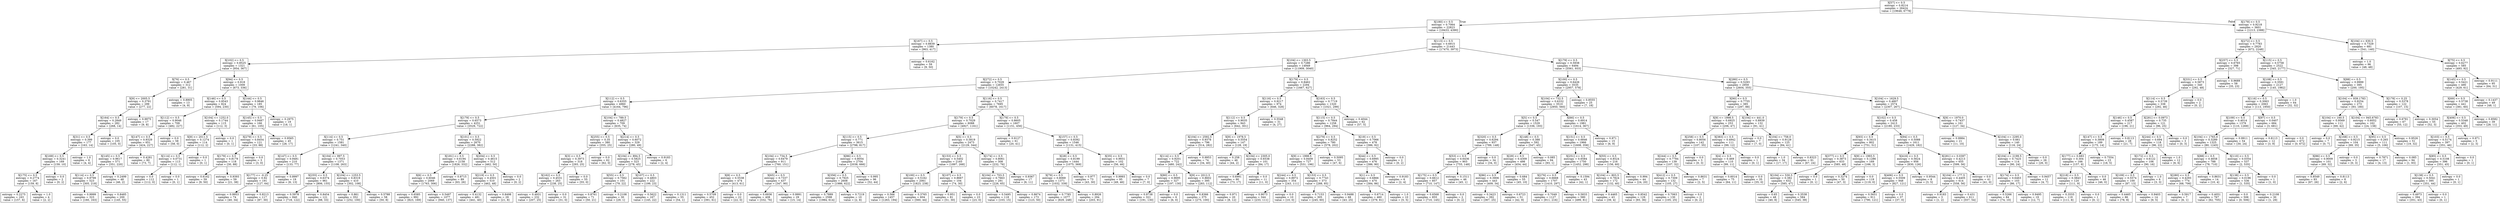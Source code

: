 digraph Tree {
node [shape=box] ;
0 [label="X[57] <= 0.5\nentropy = 0.8214\nsamples = 26424\nvalue = [19646, 6778]"] ;
1 [label="X[180] <= 0.5\nentropy = 0.7064\nsamples = 22823\nvalue = [18433, 4390]"] ;
0 -> 1 [labeldistance=2.5, labelangle=45, headlabel="True"] ;
2 [label="X[167] <= 0.5\nentropy = 0.8839\nsamples = 1380\nvalue = [963, 417]"] ;
1 -> 2 ;
3 [label="X[102] <= 0.5\nentropy = 0.8525\nsamples = 1321\nvalue = [954, 367]"] ;
2 -> 3 ;
4 [label="X[76] <= 0.5\nentropy = 0.467\nsamples = 312\nvalue = [281, 31]"] ;
3 -> 4 ;
5 [label="X[9] <= 2005.5\nentropy = 0.3791\nsamples = 299\nvalue = [277, 22]"] ;
4 -> 5 ;
6 [label="X[164] <= 0.5\nentropy = 0.2849\nsamples = 282\nvalue = [268, 14]"] ;
5 -> 6 ;
7 [label="X[31] <= 0.5\nentropy = 0.399\nsamples = 177\nvalue = [163, 14]"] ;
6 -> 7 ;
8 [label="X[169] <= 0.5\nentropy = 0.3241\nsamples = 169\nvalue = [159, 10]"] ;
7 -> 8 ;
9 [label="X[175] <= 0.5\nentropy = 0.2774\nsamples = 167\nvalue = [159, 8]"] ;
8 -> 9 ;
10 [label="entropy = 0.2275\nsamples = 163\nvalue = [157, 6]"] ;
9 -> 10 ;
11 [label="entropy = 1.0\nsamples = 4\nvalue = [2, 2]"] ;
9 -> 11 ;
12 [label="entropy = 0.0\nsamples = 2\nvalue = [0, 2]"] ;
8 -> 12 ;
13 [label="entropy = 1.0\nsamples = 8\nvalue = [4, 4]"] ;
7 -> 13 ;
14 [label="entropy = 0.0\nsamples = 105\nvalue = [105, 0]"] ;
6 -> 14 ;
15 [label="entropy = 0.9975\nsamples = 17\nvalue = [9, 8]"] ;
5 -> 15 ;
16 [label="entropy = 0.8905\nsamples = 13\nvalue = [4, 9]"] ;
4 -> 16 ;
17 [label="X[94] <= 0.5\nentropy = 0.918\nsamples = 1009\nvalue = [673, 336]"] ;
3 -> 17 ;
18 [label="X[146] <= 0.5\nentropy = 0.8543\nsamples = 824\nvalue = [594, 230]"] ;
17 -> 18 ;
19 [label="X[112] <= 0.5\nentropy = 0.9046\nsamples = 709\nvalue = [482, 227]"] ;
18 -> 19 ;
20 [label="X[147] <= 0.5\nentropy = 0.9329\nsamples = 651\nvalue = [424, 227]"] ;
19 -> 20 ;
21 [label="X[145] <= 0.5\nentropy = 0.9617\nsamples = 571\nvalue = [351, 220]"] ;
20 -> 21 ;
22 [label="X[114] <= 0.5\nentropy = 0.9799\nsamples = 523\nvalue = [305, 218]"] ;
21 -> 22 ;
23 [label="entropy = 0.9999\nsamples = 323\nvalue = [160, 163]"] ;
22 -> 23 ;
24 [label="entropy = 0.8485\nsamples = 200\nvalue = [145, 55]"] ;
22 -> 24 ;
25 [label="entropy = 0.2499\nsamples = 48\nvalue = [46, 2]"] ;
21 -> 25 ;
26 [label="entropy = 0.4281\nsamples = 80\nvalue = [73, 7]"] ;
20 -> 26 ;
27 [label="entropy = 0.0\nsamples = 58\nvalue = [58, 0]"] ;
19 -> 27 ;
28 [label="X[104] <= 1252.0\nentropy = 0.1744\nsamples = 115\nvalue = [112, 3]"] ;
18 -> 28 ;
29 [label="X[9] <= 2011.5\nentropy = 0.1274\nsamples = 114\nvalue = [112, 2]"] ;
28 -> 29 ;
30 [label="X[114] <= 0.5\nentropy = 0.0731\nsamples = 113\nvalue = [112, 1]"] ;
29 -> 30 ;
31 [label="entropy = 0.0\nsamples = 112\nvalue = [112, 0]"] ;
30 -> 31 ;
32 [label="entropy = 0.0\nsamples = 1\nvalue = [0, 1]"] ;
30 -> 32 ;
33 [label="entropy = 0.0\nsamples = 1\nvalue = [0, 1]"] ;
29 -> 33 ;
34 [label="entropy = 0.0\nsamples = 1\nvalue = [0, 1]"] ;
28 -> 34 ;
35 [label="X[144] <= 0.5\nentropy = 0.9846\nsamples = 185\nvalue = [79, 106]"] ;
17 -> 35 ;
36 [label="X[145] <= 0.5\nentropy = 0.9487\nsamples = 166\nvalue = [61, 105]"] ;
35 -> 36 ;
37 [label="X[279] <= 0.5\nentropy = 0.8454\nsamples = 121\nvalue = [33, 88]"] ;
36 -> 37 ;
38 [label="X[179] <= 0.5\nentropy = 0.8179\nsamples = 118\nvalue = [30, 88]"] ;
37 -> 38 ;
39 [label="entropy = 0.6162\nsamples = 59\nvalue = [9, 50]"] ;
38 -> 39 ;
40 [label="entropy = 0.9393\nsamples = 59\nvalue = [21, 38]"] ;
38 -> 40 ;
41 [label="entropy = 0.0\nsamples = 3\nvalue = [3, 0]"] ;
37 -> 41 ;
42 [label="entropy = 0.9565\nsamples = 45\nvalue = [28, 17]"] ;
36 -> 42 ;
43 [label="entropy = 0.2975\nsamples = 19\nvalue = [18, 1]"] ;
35 -> 43 ;
44 [label="entropy = 0.6162\nsamples = 59\nvalue = [9, 50]"] ;
2 -> 44 ;
45 [label="X[113] <= 0.5\nentropy = 0.6915\nsamples = 21443\nvalue = [17470, 3973]"] ;
1 -> 45 ;
46 [label="X[104] <= 1303.5\nentropy = 0.7286\nsamples = 14949\nvalue = [11909, 3040]"] ;
45 -> 46 ;
47 [label="X[272] <= 0.5\nentropy = 0.7029\nsamples = 12655\nvalue = [10242, 2413]"] ;
46 -> 47 ;
48 [label="X[112] <= 0.5\nentropy = 0.6355\nsamples = 4960\nvalue = [4164, 796]"] ;
47 -> 48 ;
49 [label="X[179] <= 0.5\nentropy = 0.6573\nsamples = 4251\nvalue = [3529, 722]"] ;
48 -> 49 ;
50 [label="X[114] <= 0.5\nentropy = 0.751\nsamples = 1581\nvalue = [1241, 340]"] ;
49 -> 50 ;
51 [label="X[147] <= 0.5\nentropy = 0.9481\nsamples = 210\nvalue = [133, 77]"] ;
50 -> 51 ;
52 [label="X[177] <= -0.25\nentropy = 0.92\nsamples = 191\nvalue = [127, 64]"] ;
51 -> 52 ;
53 [label="entropy = 0.9953\nsamples = 74\nvalue = [40, 34]"] ;
52 -> 53 ;
54 [label="entropy = 0.8213\nsamples = 117\nvalue = [87, 30]"] ;
52 -> 54 ;
55 [label="entropy = 0.8997\nsamples = 19\nvalue = [6, 13]"] ;
51 -> 55 ;
56 [label="X[104] <= 997.5\nentropy = 0.7053\nsamples = 1371\nvalue = [1108, 263]"] ;
50 -> 56 ;
57 [label="X[255] <= 0.5\nentropy = 0.6374\nsamples = 961\nvalue = [806, 155]"] ;
56 -> 57 ;
58 [label="entropy = 0.5978\nsamples = 840\nvalue = [718, 122]"] ;
57 -> 58 ;
59 [label="entropy = 0.8454\nsamples = 121\nvalue = [88, 33]"] ;
57 -> 59 ;
60 [label="X[104] <= 1253.5\nentropy = 0.8319\nsamples = 410\nvalue = [302, 108]"] ;
56 -> 60 ;
61 [label="entropy = 0.861\nsamples = 352\nvalue = [252, 100]"] ;
60 -> 61 ;
62 [label="entropy = 0.5788\nsamples = 58\nvalue = [50, 8]"] ;
60 -> 62 ;
63 [label="X[101] <= 0.5\nentropy = 0.5922\nsamples = 2670\nvalue = [2288, 382]"] ;
49 -> 63 ;
64 [label="X[181] <= 0.5\nentropy = 0.6194\nsamples = 2158\nvalue = [1826, 332]"] ;
63 -> 64 ;
65 [label="X[6] <= 0.5\nentropy = 0.6046\nsamples = 2069\nvalue = [1763, 306]"] ;
64 -> 65 ;
66 [label="entropy = 0.6585\nsamples = 992\nvalue = [823, 169]"] ;
65 -> 66 ;
67 [label="entropy = 0.5497\nsamples = 1077\nvalue = [940, 137]"] ;
65 -> 67 ;
68 [label="entropy = 0.8715\nsamples = 89\nvalue = [63, 26]"] ;
64 -> 68 ;
69 [label="X[204] <= 0.5\nentropy = 0.4615\nsamples = 512\nvalue = [462, 50]"] ;
63 -> 69 ;
70 [label="X[219] <= 0.5\nentropy = 0.4501\nsamples = 510\nvalue = [462, 48]"] ;
69 -> 70 ;
71 [label="entropy = 0.4132\nsamples = 481\nvalue = [441, 40]"] ;
70 -> 71 ;
72 [label="entropy = 0.8498\nsamples = 29\nvalue = [21, 8]"] ;
70 -> 72 ;
73 [label="entropy = 0.0\nsamples = 2\nvalue = [0, 2]"] ;
69 -> 73 ;
74 [label="X[104] <= 789.5\nentropy = 0.4827\nsamples = 709\nvalue = [635, 74]"] ;
48 -> 74 ;
75 [label="X[255] <= 0.5\nentropy = 0.35\nsamples = 380\nvalue = [355, 25]"] ;
74 -> 75 ;
76 [label="X[3] <= 0.5\nentropy = 0.3973\nsamples = 318\nvalue = [293, 25]"] ;
75 -> 76 ;
77 [label="X[162] <= 0.5\nentropy = 0.4531\nsamples = 263\nvalue = [238, 25]"] ;
76 -> 77 ;
78 [label="entropy = 0.4931\nsamples = 232\nvalue = [207, 25]"] ;
77 -> 78 ;
79 [label="entropy = 0.0\nsamples = 31\nvalue = [31, 0]"] ;
77 -> 79 ;
80 [label="entropy = 0.0\nsamples = 55\nvalue = [55, 0]"] ;
76 -> 80 ;
81 [label="entropy = 0.0\nsamples = 62\nvalue = [62, 0]"] ;
75 -> 81 ;
82 [label="X[214] <= 0.5\nentropy = 0.6072\nsamples = 329\nvalue = [280, 49]"] ;
74 -> 82 ;
83 [label="X[104] <= 894.5\nentropy = 0.5825\nsamples = 323\nvalue = [278, 45]"] ;
82 -> 83 ;
84 [label="X[55] <= 0.5\nentropy = 0.7562\nsamples = 101\nvalue = [79, 22]"] ;
83 -> 84 ;
85 [label="entropy = 0.8761\nsamples = 71\nvalue = [50, 21]"] ;
84 -> 85 ;
86 [label="entropy = 0.2108\nsamples = 30\nvalue = [29, 1]"] ;
84 -> 86 ;
87 [label="X[107] <= 0.5\nentropy = 0.4803\nsamples = 222\nvalue = [199, 23]"] ;
83 -> 87 ;
88 [label="entropy = 0.5622\nsamples = 167\nvalue = [145, 22]"] ;
87 -> 88 ;
89 [label="entropy = 0.1311\nsamples = 55\nvalue = [54, 1]"] ;
87 -> 89 ;
90 [label="entropy = 0.9183\nsamples = 6\nvalue = [2, 4]"] ;
82 -> 90 ;
91 [label="X[116] <= 0.5\nentropy = 0.7417\nsamples = 7695\nvalue = [6078, 1617]"] ;
47 -> 91 ;
92 [label="X[179] <= 0.5\nentropy = 0.7029\nsamples = 6088\nvalue = [4927, 1161]"] ;
91 -> 92 ;
93 [label="X[115] <= 0.5\nentropy = 0.771\nsamples = 3615\nvalue = [2798, 817]"] ;
92 -> 93 ;
94 [label="X[104] <= 734.5\nentropy = 0.6479\nsamples = 911\nvalue = [760, 151]"] ;
93 -> 94 ;
95 [label="X[8] <= 0.5\nentropy = 0.5538\nsamples = 474\nvalue = [413, 61]"] ;
94 -> 95 ;
96 [label="entropy = 0.5709\nsamples = 452\nvalue = [391, 61]"] ;
95 -> 96 ;
97 [label="entropy = 0.0\nsamples = 22\nvalue = [22, 0]"] ;
95 -> 97 ;
98 [label="X[65] <= 0.5\nentropy = 0.7337\nsamples = 437\nvalue = [347, 90]"] ;
94 -> 98 ;
99 [label="entropy = 0.6936\nsamples = 408\nvalue = [332, 76]"] ;
98 -> 99 ;
100 [label="entropy = 0.9991\nsamples = 29\nvalue = [15, 14]"] ;
98 -> 100 ;
101 [label="X[86] <= 0.5\nentropy = 0.8054\nsamples = 2704\nvalue = [2038, 666]"] ;
93 -> 101 ;
102 [label="X[356] <= 0.5\nentropy = 0.7925\nsamples = 2608\nvalue = [1986, 622]"] ;
101 -> 102 ;
103 [label="entropy = 0.7889\nsamples = 2598\nvalue = [1984, 614]"] ;
102 -> 103 ;
104 [label="entropy = 0.7219\nsamples = 10\nvalue = [2, 8]"] ;
102 -> 104 ;
105 [label="entropy = 0.995\nsamples = 96\nvalue = [52, 44]"] ;
101 -> 105 ;
106 [label="X[5] <= 0.5\nentropy = 0.5819\nsamples = 2473\nvalue = [2129, 344]"] ;
92 -> 106 ;
107 [label="X[153] <= 0.5\nentropy = 0.5402\nsamples = 2165\nvalue = [1897, 268]"] ;
106 -> 107 ;
108 [label="X[100] <= 0.5\nentropy = 0.5162\nsamples = 2061\nvalue = [1823, 238]"] ;
107 -> 108 ;
109 [label="entropy = 0.566\nsamples = 1457\nvalue = [1263, 194]"] ;
108 -> 109 ;
110 [label="entropy = 0.3765\nsamples = 604\nvalue = [560, 44]"] ;
108 -> 110 ;
111 [label="X[107] <= 0.5\nentropy = 0.8667\nsamples = 104\nvalue = [74, 30]"] ;
107 -> 111 ;
112 [label="entropy = 0.951\nsamples = 81\nvalue = [51, 30]"] ;
111 -> 112 ;
113 [label="entropy = 0.0\nsamples = 23\nvalue = [23, 0]"] ;
111 -> 113 ;
114 [label="X[174] <= 0.5\nentropy = 0.8061\nsamples = 308\nvalue = [232, 76]"] ;
106 -> 114 ;
115 [label="X[104] <= 703.5\nentropy = 0.7663\nsamples = 291\nvalue = [226, 65]"] ;
114 -> 115 ;
116 [label="entropy = 0.5495\nsamples = 118\nvalue = [103, 15]"] ;
115 -> 116 ;
117 [label="entropy = 0.8674\nsamples = 173\nvalue = [123, 50]"] ;
115 -> 117 ;
118 [label="entropy = 0.9367\nsamples = 17\nvalue = [6, 11]"] ;
114 -> 118 ;
119 [label="X[179] <= 0.5\nentropy = 0.8605\nsamples = 1607\nvalue = [1151, 456]"] ;
91 -> 119 ;
120 [label="entropy = 0.9127\nsamples = 61\nvalue = [20, 41]"] ;
119 -> 120 ;
121 [label="X[157] <= 0.5\nentropy = 0.8392\nsamples = 1546\nvalue = [1131, 415]"] ;
119 -> 121 ;
122 [label="X[28] <= 0.5\nentropy = 0.8199\nsamples = 1444\nvalue = [1075, 369]"] ;
121 -> 122 ;
123 [label="X[79] <= 0.5\nentropy = 0.8069\nsamples = 1371\nvalue = [1032, 339]"] ;
122 -> 123 ;
124 [label="entropy = 0.7785\nsamples = 1077\nvalue = [829, 248]"] ;
123 -> 124 ;
125 [label="entropy = 0.8926\nsamples = 294\nvalue = [203, 91]"] ;
123 -> 125 ;
126 [label="entropy = 0.977\nsamples = 73\nvalue = [43, 30]"] ;
122 -> 126 ;
127 [label="X[35] <= 0.5\nentropy = 0.9931\nsamples = 102\nvalue = [56, 46]"] ;
121 -> 127 ;
128 [label="entropy = 0.9993\nsamples = 95\nvalue = [49, 46]"] ;
127 -> 128 ;
129 [label="entropy = 0.0\nsamples = 7\nvalue = [7, 0]"] ;
127 -> 129 ;
130 [label="X[179] <= 0.5\nentropy = 0.8462\nsamples = 2294\nvalue = [1667, 627]"] ;
46 -> 130 ;
131 [label="X[116] <= 0.5\nentropy = 0.9217\nsamples = 974\nvalue = [646, 328]"] ;
130 -> 131 ;
132 [label="X[112] <= 0.5\nentropy = 0.9035\nsamples = 943\nvalue = [642, 301]"] ;
131 -> 132 ;
133 [label="X[104] <= 2592.5\nentropy = 0.9378\nsamples = 796\nvalue = [514, 282]"] ;
132 -> 133 ;
134 [label="X[114] <= 0.5\nentropy = 0.9201\nsamples = 722\nvalue = [480, 242]"] ;
133 -> 134 ;
135 [label="X[80] <= 0.5\nentropy = 0.9695\nsamples = 327\nvalue = [197, 130]"] ;
134 -> 135 ;
136 [label="entropy = 0.9738\nsamples = 321\nvalue = [191, 130]"] ;
135 -> 136 ;
137 [label="entropy = 0.0\nsamples = 6\nvalue = [6, 0]"] ;
135 -> 137 ;
138 [label="X[9] <= 2012.5\nentropy = 0.8602\nsamples = 395\nvalue = [283, 112]"] ;
134 -> 138 ;
139 [label="entropy = 0.8366\nsamples = 375\nvalue = [275, 100]"] ;
138 -> 139 ;
140 [label="entropy = 0.971\nsamples = 20\nvalue = [8, 12]"] ;
138 -> 140 ;
141 [label="entropy = 0.9953\nsamples = 74\nvalue = [34, 40]"] ;
133 -> 141 ;
142 [label="X[9] <= 1978.5\nentropy = 0.5554\nsamples = 147\nvalue = [128, 19]"] ;
132 -> 142 ;
143 [label="entropy = 0.258\nsamples = 46\nvalue = [44, 2]"] ;
142 -> 143 ;
144 [label="X[104] <= 2305.0\nentropy = 0.6538\nsamples = 101\nvalue = [84, 17]"] ;
142 -> 144 ;
145 [label="entropy = 0.6991\nsamples = 90\nvalue = [73, 17]"] ;
144 -> 145 ;
146 [label="entropy = 0.0\nsamples = 11\nvalue = [11, 0]"] ;
144 -> 146 ;
147 [label="entropy = 0.5548\nsamples = 31\nvalue = [4, 27]"] ;
131 -> 147 ;
148 [label="X[163] <= 0.5\nentropy = 0.7719\nsamples = 1320\nvalue = [1021, 299]"] ;
130 -> 148 ;
149 [label="X[115] <= 0.5\nentropy = 0.7844\nsamples = 1258\nvalue = [964, 294]"] ;
148 -> 149 ;
150 [label="X[279] <= 0.5\nentropy = 0.8252\nsamples = 780\nvalue = [578, 202]"] ;
149 -> 150 ;
151 [label="X[9] <= 1998.5\nentropy = 0.8409\nsamples = 727\nvalue = [531, 196]"] ;
150 -> 151 ;
152 [label="X[244] <= 0.5\nentropy = 0.8972\nsamples = 354\nvalue = [243, 111]"] ;
151 -> 152 ;
153 [label="entropy = 0.9073\nsamples = 344\nvalue = [233, 111]"] ;
152 -> 153 ;
154 [label="entropy = 0.0\nsamples = 10\nvalue = [10, 0]"] ;
152 -> 154 ;
155 [label="X[153] <= 0.5\nentropy = 0.7743\nsamples = 373\nvalue = [288, 85]"] ;
151 -> 155 ;
156 [label="entropy = 0.7153\nsamples = 305\nvalue = [245, 60]"] ;
155 -> 156 ;
157 [label="entropy = 0.9488\nsamples = 68\nvalue = [43, 25]"] ;
155 -> 157 ;
158 [label="entropy = 0.5095\nsamples = 53\nvalue = [47, 6]"] ;
150 -> 158 ;
159 [label="X[19] <= 0.5\nentropy = 0.7066\nsamples = 478\nvalue = [386, 92]"] ;
149 -> 159 ;
160 [label="X[44] <= 0.5\nentropy = 0.6995\nsamples = 476\nvalue = [386, 90]"] ;
159 -> 160 ;
161 [label="X[1] <= 0.5\nentropy = 0.6866\nsamples = 470\nvalue = [384, 86]"] ;
160 -> 161 ;
162 [label="entropy = 0.6714\nsamples = 460\nvalue = [379, 81]"] ;
161 -> 162 ;
163 [label="entropy = 1.0\nsamples = 10\nvalue = [5, 5]"] ;
161 -> 163 ;
164 [label="entropy = 0.9183\nsamples = 6\nvalue = [2, 4]"] ;
160 -> 164 ;
165 [label="entropy = 0.0\nsamples = 2\nvalue = [0, 2]"] ;
159 -> 165 ;
166 [label="entropy = 0.4044\nsamples = 62\nvalue = [57, 5]"] ;
148 -> 166 ;
167 [label="X[179] <= 0.5\nentropy = 0.5938\nsamples = 6494\nvalue = [5561, 933]"] ;
45 -> 167 ;
168 [label="X[100] <= 0.5\nentropy = 0.6426\nsamples = 3535\nvalue = [2957, 578]"] ;
167 -> 168 ;
169 [label="X[104] <= 732.5\nentropy = 0.6332\nsamples = 3510\nvalue = [2950, 560]"] ;
168 -> 169 ;
170 [label="X[5] <= 0.5\nentropy = 0.547\nsamples = 1529\nvalue = [1336, 193]"] ;
169 -> 170 ;
171 [label="X[320] <= 0.5\nentropy = 0.6294\nsamples = 937\nvalue = [789, 148]"] ;
170 -> 171 ;
172 [label="X[53] <= 0.5\nentropy = 0.6436\nsamples = 903\nvalue = [755, 148]"] ;
171 -> 172 ;
173 [label="X[175] <= 0.5\nentropy = 0.6612\nsamples = 857\nvalue = [710, 147]"] ;
172 -> 173 ;
174 [label="entropy = 0.6568\nsamples = 855\nvalue = [710, 145]"] ;
173 -> 174 ;
175 [label="entropy = 0.0\nsamples = 2\nvalue = [0, 2]"] ;
173 -> 175 ;
176 [label="entropy = 0.1511\nsamples = 46\nvalue = [45, 1]"] ;
172 -> 176 ;
177 [label="entropy = 0.0\nsamples = 34\nvalue = [34, 0]"] ;
171 -> 177 ;
178 [label="X[148] <= 0.5\nentropy = 0.388\nsamples = 592\nvalue = [547, 45]"] ;
170 -> 178 ;
179 [label="X[29] <= 0.5\nentropy = 0.4309\nsamples = 498\nvalue = [454, 44]"] ;
178 -> 179 ;
180 [label="X[86] <= 0.5\nentropy = 0.3906\nsamples = 443\nvalue = [409, 34]"] ;
179 -> 180 ;
181 [label="entropy = 0.3423\nsamples = 392\nvalue = [367, 25]"] ;
180 -> 181 ;
182 [label="entropy = 0.6723\nsamples = 51\nvalue = [42, 9]"] ;
180 -> 182 ;
183 [label="entropy = 0.684\nsamples = 55\nvalue = [45, 10]"] ;
179 -> 183 ;
184 [label="entropy = 0.085\nsamples = 94\nvalue = [93, 1]"] ;
178 -> 184 ;
185 [label="X[66] <= 0.5\nentropy = 0.6914\nsamples = 1981\nvalue = [1614, 367]"] ;
169 -> 185 ;
186 [label="X[151] <= 0.5\nentropy = 0.6846\nsamples = 1966\nvalue = [1608, 358]"] ;
185 -> 186 ;
187 [label="X[251] <= 0.5\nentropy = 0.6584\nsamples = 1750\nvalue = [1452, 298]"] ;
186 -> 187 ;
188 [label="X[276] <= 0.5\nentropy = 0.6668\nsamples = 1707\nvalue = [1410, 297]"] ;
187 -> 188 ;
189 [label="entropy = 0.7049\nsamples = 1127\nvalue = [911, 216]"] ;
188 -> 189 ;
190 [label="entropy = 0.5833\nsamples = 580\nvalue = [499, 81]"] ;
188 -> 190 ;
191 [label="entropy = 0.1594\nsamples = 43\nvalue = [42, 1]"] ;
187 -> 191 ;
192 [label="X[55] <= 0.5\nentropy = 0.8524\nsamples = 216\nvalue = [156, 60]"] ;
186 -> 192 ;
193 [label="X[104] <= 803.5\nentropy = 0.7824\nsamples = 172\nvalue = [132, 40]"] ;
192 -> 193 ;
194 [label="entropy = 0.4465\nsamples = 43\nvalue = [39, 4]"] ;
193 -> 194 ;
195 [label="entropy = 0.8542\nsamples = 129\nvalue = [93, 36]"] ;
193 -> 195 ;
196 [label="entropy = 0.994\nsamples = 44\nvalue = [24, 20]"] ;
192 -> 196 ;
197 [label="entropy = 0.971\nsamples = 15\nvalue = [6, 9]"] ;
185 -> 197 ;
198 [label="entropy = 0.8555\nsamples = 25\nvalue = [7, 18]"] ;
168 -> 198 ;
199 [label="X[280] <= 0.5\nentropy = 0.5293\nsamples = 2959\nvalue = [2604, 355]"] ;
167 -> 199 ;
200 [label="X[90] <= 0.5\nentropy = 0.7755\nsamples = 385\nvalue = [297, 88]"] ;
199 -> 200 ;
201 [label="X[9] <= 1998.5\nentropy = 0.6925\nsamples = 253\nvalue = [206, 47]"] ;
200 -> 201 ;
202 [label="X[258] <= 0.5\nentropy = 0.8056\nsamples = 142\nvalue = [107, 35]"] ;
201 -> 202 ;
203 [label="X[244] <= 0.5\nentropy = 0.7784\nsamples = 139\nvalue = [107, 32]"] ;
202 -> 203 ;
204 [label="X[412] <= 0.5\nentropy = 0.7309\nsamples = 132\nvalue = [105, 27]"] ;
203 -> 204 ;
205 [label="entropy = 0.7063\nsamples = 130\nvalue = [105, 25]"] ;
204 -> 205 ;
206 [label="entropy = 0.0\nsamples = 2\nvalue = [0, 2]"] ;
204 -> 206 ;
207 [label="entropy = 0.8631\nsamples = 7\nvalue = [2, 5]"] ;
203 -> 207 ;
208 [label="entropy = 0.0\nsamples = 3\nvalue = [0, 3]"] ;
202 -> 208 ;
209 [label="X[383] <= 0.5\nentropy = 0.4942\nsamples = 111\nvalue = [99, 12]"] ;
201 -> 209 ;
210 [label="X[4] <= 0.5\nentropy = 0.469\nsamples = 110\nvalue = [99, 11]"] ;
209 -> 210 ;
211 [label="entropy = 0.6014\nsamples = 75\nvalue = [64, 11]"] ;
210 -> 211 ;
212 [label="entropy = 0.0\nsamples = 35\nvalue = [35, 0]"] ;
210 -> 212 ;
213 [label="entropy = 0.0\nsamples = 1\nvalue = [0, 1]"] ;
209 -> 213 ;
214 [label="X[104] <= 441.0\nentropy = 0.8939\nsamples = 132\nvalue = [91, 41]"] ;
200 -> 214 ;
215 [label="entropy = 0.0\nsamples = 7\nvalue = [7, 0]"] ;
214 -> 215 ;
216 [label="X[104] <= 758.0\nentropy = 0.9129\nsamples = 125\nvalue = [84, 41]"] ;
214 -> 216 ;
217 [label="entropy = 1.0\nsamples = 34\nvalue = [17, 17]"] ;
216 -> 217 ;
218 [label="entropy = 0.8323\nsamples = 91\nvalue = [67, 24]"] ;
216 -> 218 ;
219 [label="X[104] <= 1629.5\nentropy = 0.4807\nsamples = 2574\nvalue = [2307, 267]"] ;
199 -> 219 ;
220 [label="X[102] <= 0.5\nentropy = 0.458\nsamples = 2413\nvalue = [2180, 233]"] ;
219 -> 220 ;
221 [label="X[93] <= 0.5\nentropy = 0.3415\nsamples = 802\nvalue = [751, 51]"] ;
220 -> 221 ;
222 [label="X[377] <= 0.5\nentropy = 0.3873\nsamples = 633\nvalue = [585, 48]"] ;
221 -> 222 ;
223 [label="X[104] <= 530.5\nentropy = 0.382\nsamples = 632\nvalue = [585, 47]"] ;
222 -> 223 ;
224 [label="entropy = 0.65\nsamples = 48\nvalue = [40, 8]"] ;
223 -> 224 ;
225 [label="entropy = 0.3538\nsamples = 584\nvalue = [545, 39]"] ;
223 -> 225 ;
226 [label="entropy = 0.0\nsamples = 1\nvalue = [0, 1]"] ;
222 -> 226 ;
227 [label="X[9] <= 1993.5\nentropy = 0.1286\nsamples = 169\nvalue = [166, 3]"] ;
221 -> 227 ;
228 [label="entropy = 0.3274\nsamples = 50\nvalue = [47, 3]"] ;
227 -> 228 ;
229 [label="entropy = 0.0\nsamples = 119\nvalue = [119, 0]"] ;
227 -> 229 ;
230 [label="X[94] <= 0.5\nentropy = 0.5088\nsamples = 1611\nvalue = [1429, 182]"] ;
220 -> 230 ;
231 [label="X[416] <= 0.5\nentropy = 0.5624\nsamples = 956\nvalue = [830, 126]"] ;
230 -> 231 ;
232 [label="X[406] <= 0.5\nentropy = 0.5509\nsamples = 948\nvalue = [827, 121]"] ;
231 -> 232 ;
233 [label="entropy = 0.5651\nsamples = 911\nvalue = [790, 121]"] ;
232 -> 233 ;
234 [label="entropy = 0.0\nsamples = 37\nvalue = [37, 0]"] ;
232 -> 234 ;
235 [label="entropy = 0.9544\nsamples = 8\nvalue = [3, 5]"] ;
231 -> 235 ;
236 [label="X[281] <= 0.0397\nentropy = 0.4213\nsamples = 655\nvalue = [599, 56]"] ;
230 -> 236 ;
237 [label="X[104] <= 177.5\nentropy = 0.4405\nsamples = 614\nvalue = [558, 56]"] ;
236 -> 237 ;
238 [label="entropy = 0.9183\nsamples = 3\nvalue = [1, 2]"] ;
237 -> 238 ;
239 [label="entropy = 0.431\nsamples = 611\nvalue = [557, 54]"] ;
237 -> 239 ;
240 [label="entropy = 0.0\nsamples = 41\nvalue = [41, 0]"] ;
236 -> 240 ;
241 [label="X[9] <= 1970.0\nentropy = 0.7437\nsamples = 161\nvalue = [127, 34]"] ;
219 -> 241 ;
242 [label="entropy = 0.9984\nsamples = 21\nvalue = [11, 10]"] ;
241 -> 242 ;
243 [label="X[104] <= 2295.0\nentropy = 0.661\nsamples = 140\nvalue = [116, 24]"] ;
241 -> 243 ;
244 [label="X[104] <= 2199.5\nentropy = 0.7425\nsamples = 114\nvalue = [90, 24]"] ;
243 -> 244 ;
245 [label="X[174] <= 0.5\nentropy = 0.6463\nsamples = 103\nvalue = [86, 17]"] ;
244 -> 245 ;
246 [label="entropy = 0.5266\nsamples = 84\nvalue = [74, 10]"] ;
245 -> 246 ;
247 [label="entropy = 0.9495\nsamples = 19\nvalue = [12, 7]"] ;
245 -> 247 ;
248 [label="entropy = 0.9457\nsamples = 11\nvalue = [4, 7]"] ;
244 -> 248 ;
249 [label="entropy = 0.0\nsamples = 26\nvalue = [26, 0]"] ;
243 -> 249 ;
250 [label="X[179] <= 0.5\nentropy = 0.9218\nsamples = 3601\nvalue = [1213, 2388]"] ;
0 -> 250 [labeldistance=2.5, labelangle=-45, headlabel="False"] ;
251 [label="X[272] <= 0.5\nentropy = 0.7783\nsamples = 2920\nvalue = [672, 2248]"] ;
250 -> 251 ;
252 [label="X[257] <= 0.5\nentropy = 0.6765\nsamples = 398\nvalue = [327, 71]"] ;
251 -> 252 ;
253 [label="X[331] <= 0.5\nentropy = 0.5873\nsamples = 340\nvalue = [292, 48]"] ;
252 -> 253 ;
254 [label="X[114] <= 0.5\nentropy = 0.5739\nsamples = 338\nvalue = [292, 46]"] ;
253 -> 254 ;
255 [label="X[146] <= 0.5\nentropy = 0.4587\nsamples = 217\nvalue = [196, 21]"] ;
254 -> 255 ;
256 [label="X[147] <= 0.5\nentropy = 0.3809\nsamples = 189\nvalue = [175, 14]"] ;
255 -> 256 ;
257 [label="X[177] <= 0.683\nentropy = 0.304\nsamples = 166\nvalue = [157, 9]"] ;
256 -> 257 ;
258 [label="X[218] <= 0.5\nentropy = 0.3843\nsamples = 120\nvalue = [111, 9]"] ;
257 -> 258 ;
259 [label="entropy = 0.3555\nsamples = 119\nvalue = [111, 8]"] ;
258 -> 259 ;
260 [label="entropy = 0.0\nsamples = 1\nvalue = [0, 1]"] ;
258 -> 260 ;
261 [label="entropy = 0.0\nsamples = 46\nvalue = [46, 0]"] ;
257 -> 261 ;
262 [label="entropy = 0.7554\nsamples = 23\nvalue = [18, 5]"] ;
256 -> 262 ;
263 [label="entropy = 0.8113\nsamples = 28\nvalue = [21, 7]"] ;
255 -> 263 ;
264 [label="X[281] <= 0.0973\nentropy = 0.735\nsamples = 121\nvalue = [96, 25]"] ;
254 -> 264 ;
265 [label="X[244] <= 0.5\nentropy = 0.694\nsamples = 118\nvalue = [96, 22]"] ;
264 -> 265 ;
266 [label="X[172] <= 0.5\nentropy = 0.6122\nsamples = 106\nvalue = [90, 16]"] ;
265 -> 266 ;
267 [label="X[109] <= 0.5\nentropy = 0.5574\nsamples = 100\nvalue = [87, 13]"] ;
266 -> 267 ;
268 [label="entropy = 0.4465\nsamples = 86\nvalue = [78, 8]"] ;
267 -> 268 ;
269 [label="entropy = 0.9403\nsamples = 14\nvalue = [9, 5]"] ;
267 -> 269 ;
270 [label="entropy = 1.0\nsamples = 6\nvalue = [3, 3]"] ;
266 -> 270 ;
271 [label="entropy = 1.0\nsamples = 12\nvalue = [6, 6]"] ;
265 -> 271 ;
272 [label="entropy = 0.0\nsamples = 3\nvalue = [0, 3]"] ;
264 -> 272 ;
273 [label="entropy = 0.0\nsamples = 2\nvalue = [0, 2]"] ;
253 -> 273 ;
274 [label="entropy = 0.9689\nsamples = 58\nvalue = [35, 23]"] ;
252 -> 274 ;
275 [label="X[115] <= 0.5\nentropy = 0.5758\nsamples = 2522\nvalue = [345, 2177]"] ;
251 -> 275 ;
276 [label="X[108] <= 0.5\nentropy = 0.3591\nsamples = 2127\nvalue = [145, 1982]"] ;
275 -> 276 ;
277 [label="X[116] <= 0.5\nentropy = 0.3063\nsamples = 2063\nvalue = [113, 1950]"] ;
276 -> 277 ;
278 [label="X[109] <= 0.5\nentropy = 0.4014\nsamples = 1379\nvalue = [110, 1269]"] ;
277 -> 278 ;
279 [label="X[104] <= 1765.0\nentropy = 0.3289\nsamples = 1325\nvalue = [80, 1245]"] ;
278 -> 279 ;
280 [label="X[88] <= 0.5\nentropy = 0.4658\nsamples = 788\nvalue = [78, 710]"] ;
279 -> 280 ;
281 [label="X[280] <= 0.5\nentropy = 0.4293\nsamples = 774\nvalue = [68, 706]"] ;
280 -> 281 ;
282 [label="entropy = 0.5917\nsamples = 7\nvalue = [6, 1]"] ;
281 -> 282 ;
283 [label="entropy = 0.4051\nsamples = 767\nvalue = [62, 705]"] ;
281 -> 283 ;
284 [label="entropy = 0.8631\nsamples = 14\nvalue = [10, 4]"] ;
280 -> 284 ;
285 [label="X[110] <= 0.5\nentropy = 0.0354\nsamples = 537\nvalue = [2, 535]"] ;
279 -> 285 ;
286 [label="X[138] <= 0.5\nentropy = 0.0196\nsamples = 536\nvalue = [1, 535]"] ;
285 -> 286 ;
287 [label="entropy = 0.0\nsamples = 506\nvalue = [0, 506]"] ;
286 -> 287 ;
288 [label="entropy = 0.2108\nsamples = 30\nvalue = [1, 29]"] ;
286 -> 288 ;
289 [label="entropy = 0.0\nsamples = 1\nvalue = [1, 0]"] ;
285 -> 289 ;
290 [label="entropy = 0.9911\nsamples = 54\nvalue = [30, 24]"] ;
278 -> 290 ;
291 [label="X[97] <= 0.5\nentropy = 0.0407\nsamples = 684\nvalue = [3, 681]"] ;
277 -> 291 ;
292 [label="entropy = 0.8113\nsamples = 12\nvalue = [3, 9]"] ;
291 -> 292 ;
293 [label="entropy = 0.0\nsamples = 672\nvalue = [0, 672]"] ;
291 -> 293 ;
294 [label="entropy = 1.0\nsamples = 64\nvalue = [32, 32]"] ;
276 -> 294 ;
295 [label="X[88] <= 0.5\nentropy = 0.9999\nsamples = 395\nvalue = [200, 195]"] ;
275 -> 295 ;
296 [label="X[104] <= 939.1783\nentropy = 0.9254\nsamples = 273\nvalue = [93, 180]"] ;
295 -> 296 ;
297 [label="X[104] <= 160.5\nentropy = 0.9569\nsamples = 111\nvalue = [69, 42]"] ;
296 -> 297 ;
298 [label="entropy = 0.0\nsamples = 7\nvalue = [0, 7]"] ;
297 -> 298 ;
299 [label="X[168] <= 0.5\nentropy = 0.9215\nsamples = 104\nvalue = [69, 35]"] ;
297 -> 299 ;
300 [label="X[86] <= 0.5\nentropy = 0.9009\nsamples = 101\nvalue = [69, 32]"] ;
299 -> 300 ;
301 [label="entropy = 0.8549\nsamples = 93\nvalue = [67, 26]"] ;
300 -> 301 ;
302 [label="entropy = 0.8113\nsamples = 8\nvalue = [2, 6]"] ;
300 -> 302 ;
303 [label="entropy = 0.0\nsamples = 3\nvalue = [0, 3]"] ;
299 -> 303 ;
304 [label="X[104] <= 945.6783\nentropy = 0.6052\nsamples = 162\nvalue = [24, 138]"] ;
296 -> 304 ;
305 [label="X[95] <= 0.5\nentropy = 0.265\nsamples = 111\nvalue = [5, 106]"] ;
304 -> 305 ;
306 [label="entropy = 0.7871\nsamples = 17\nvalue = [4, 13]"] ;
305 -> 306 ;
307 [label="entropy = 0.085\nsamples = 94\nvalue = [1, 93]"] ;
305 -> 307 ;
308 [label="entropy = 0.9526\nsamples = 51\nvalue = [19, 32]"] ;
304 -> 308 ;
309 [label="X[178] <= 0.25\nentropy = 0.5378\nsamples = 122\nvalue = [107, 15]"] ;
295 -> 309 ;
310 [label="entropy = 0.6781\nsamples = 67\nvalue = [55, 12]"] ;
309 -> 310 ;
311 [label="entropy = 0.3054\nsamples = 55\nvalue = [52, 3]"] ;
309 -> 311 ;
312 [label="X[104] <= 630.5\nentropy = 0.7329\nsamples = 681\nvalue = [541, 140]"] ;
250 -> 312 ;
313 [label="entropy = 1.0\nsamples = 96\nvalue = [48, 48]"] ;
312 -> 313 ;
314 [label="X[75] <= 0.5\nentropy = 0.6277\nsamples = 585\nvalue = [493, 92]"] ;
312 -> 314 ;
315 [label="X[145] <= 0.5\nentropy = 0.5421\nsamples = 490\nvalue = [429, 61]"] ;
314 -> 315 ;
316 [label="X[69] <= 0.5\nentropy = 0.5738\nsamples = 441\nvalue = [381, 60]"] ;
315 -> 316 ;
317 [label="X[406] <= 0.5\nentropy = 0.5348\nsamples = 402\nvalue = [353, 49]"] ;
316 -> 317 ;
318 [label="X[103] <= 0.5\nentropy = 0.5174\nsamples = 397\nvalue = [351, 46]"] ;
317 -> 318 ;
319 [label="X[85] <= 0.5\nentropy = 0.5108\nsamples = 396\nvalue = [351, 45]"] ;
318 -> 319 ;
320 [label="X[138] <= 0.5\nentropy = 0.5041\nsamples = 395\nvalue = [351, 44]"] ;
319 -> 320 ;
321 [label="entropy = 0.4973\nsamples = 394\nvalue = [351, 43]"] ;
320 -> 321 ;
322 [label="entropy = 0.0\nsamples = 1\nvalue = [0, 1]"] ;
320 -> 322 ;
323 [label="entropy = 0.0\nsamples = 1\nvalue = [0, 1]"] ;
319 -> 323 ;
324 [label="entropy = 0.0\nsamples = 1\nvalue = [0, 1]"] ;
318 -> 324 ;
325 [label="entropy = 0.971\nsamples = 5\nvalue = [2, 3]"] ;
317 -> 325 ;
326 [label="entropy = 0.8582\nsamples = 39\nvalue = [28, 11]"] ;
316 -> 326 ;
327 [label="entropy = 0.1437\nsamples = 49\nvalue = [48, 1]"] ;
315 -> 327 ;
328 [label="entropy = 0.9111\nsamples = 95\nvalue = [64, 31]"] ;
314 -> 328 ;
}